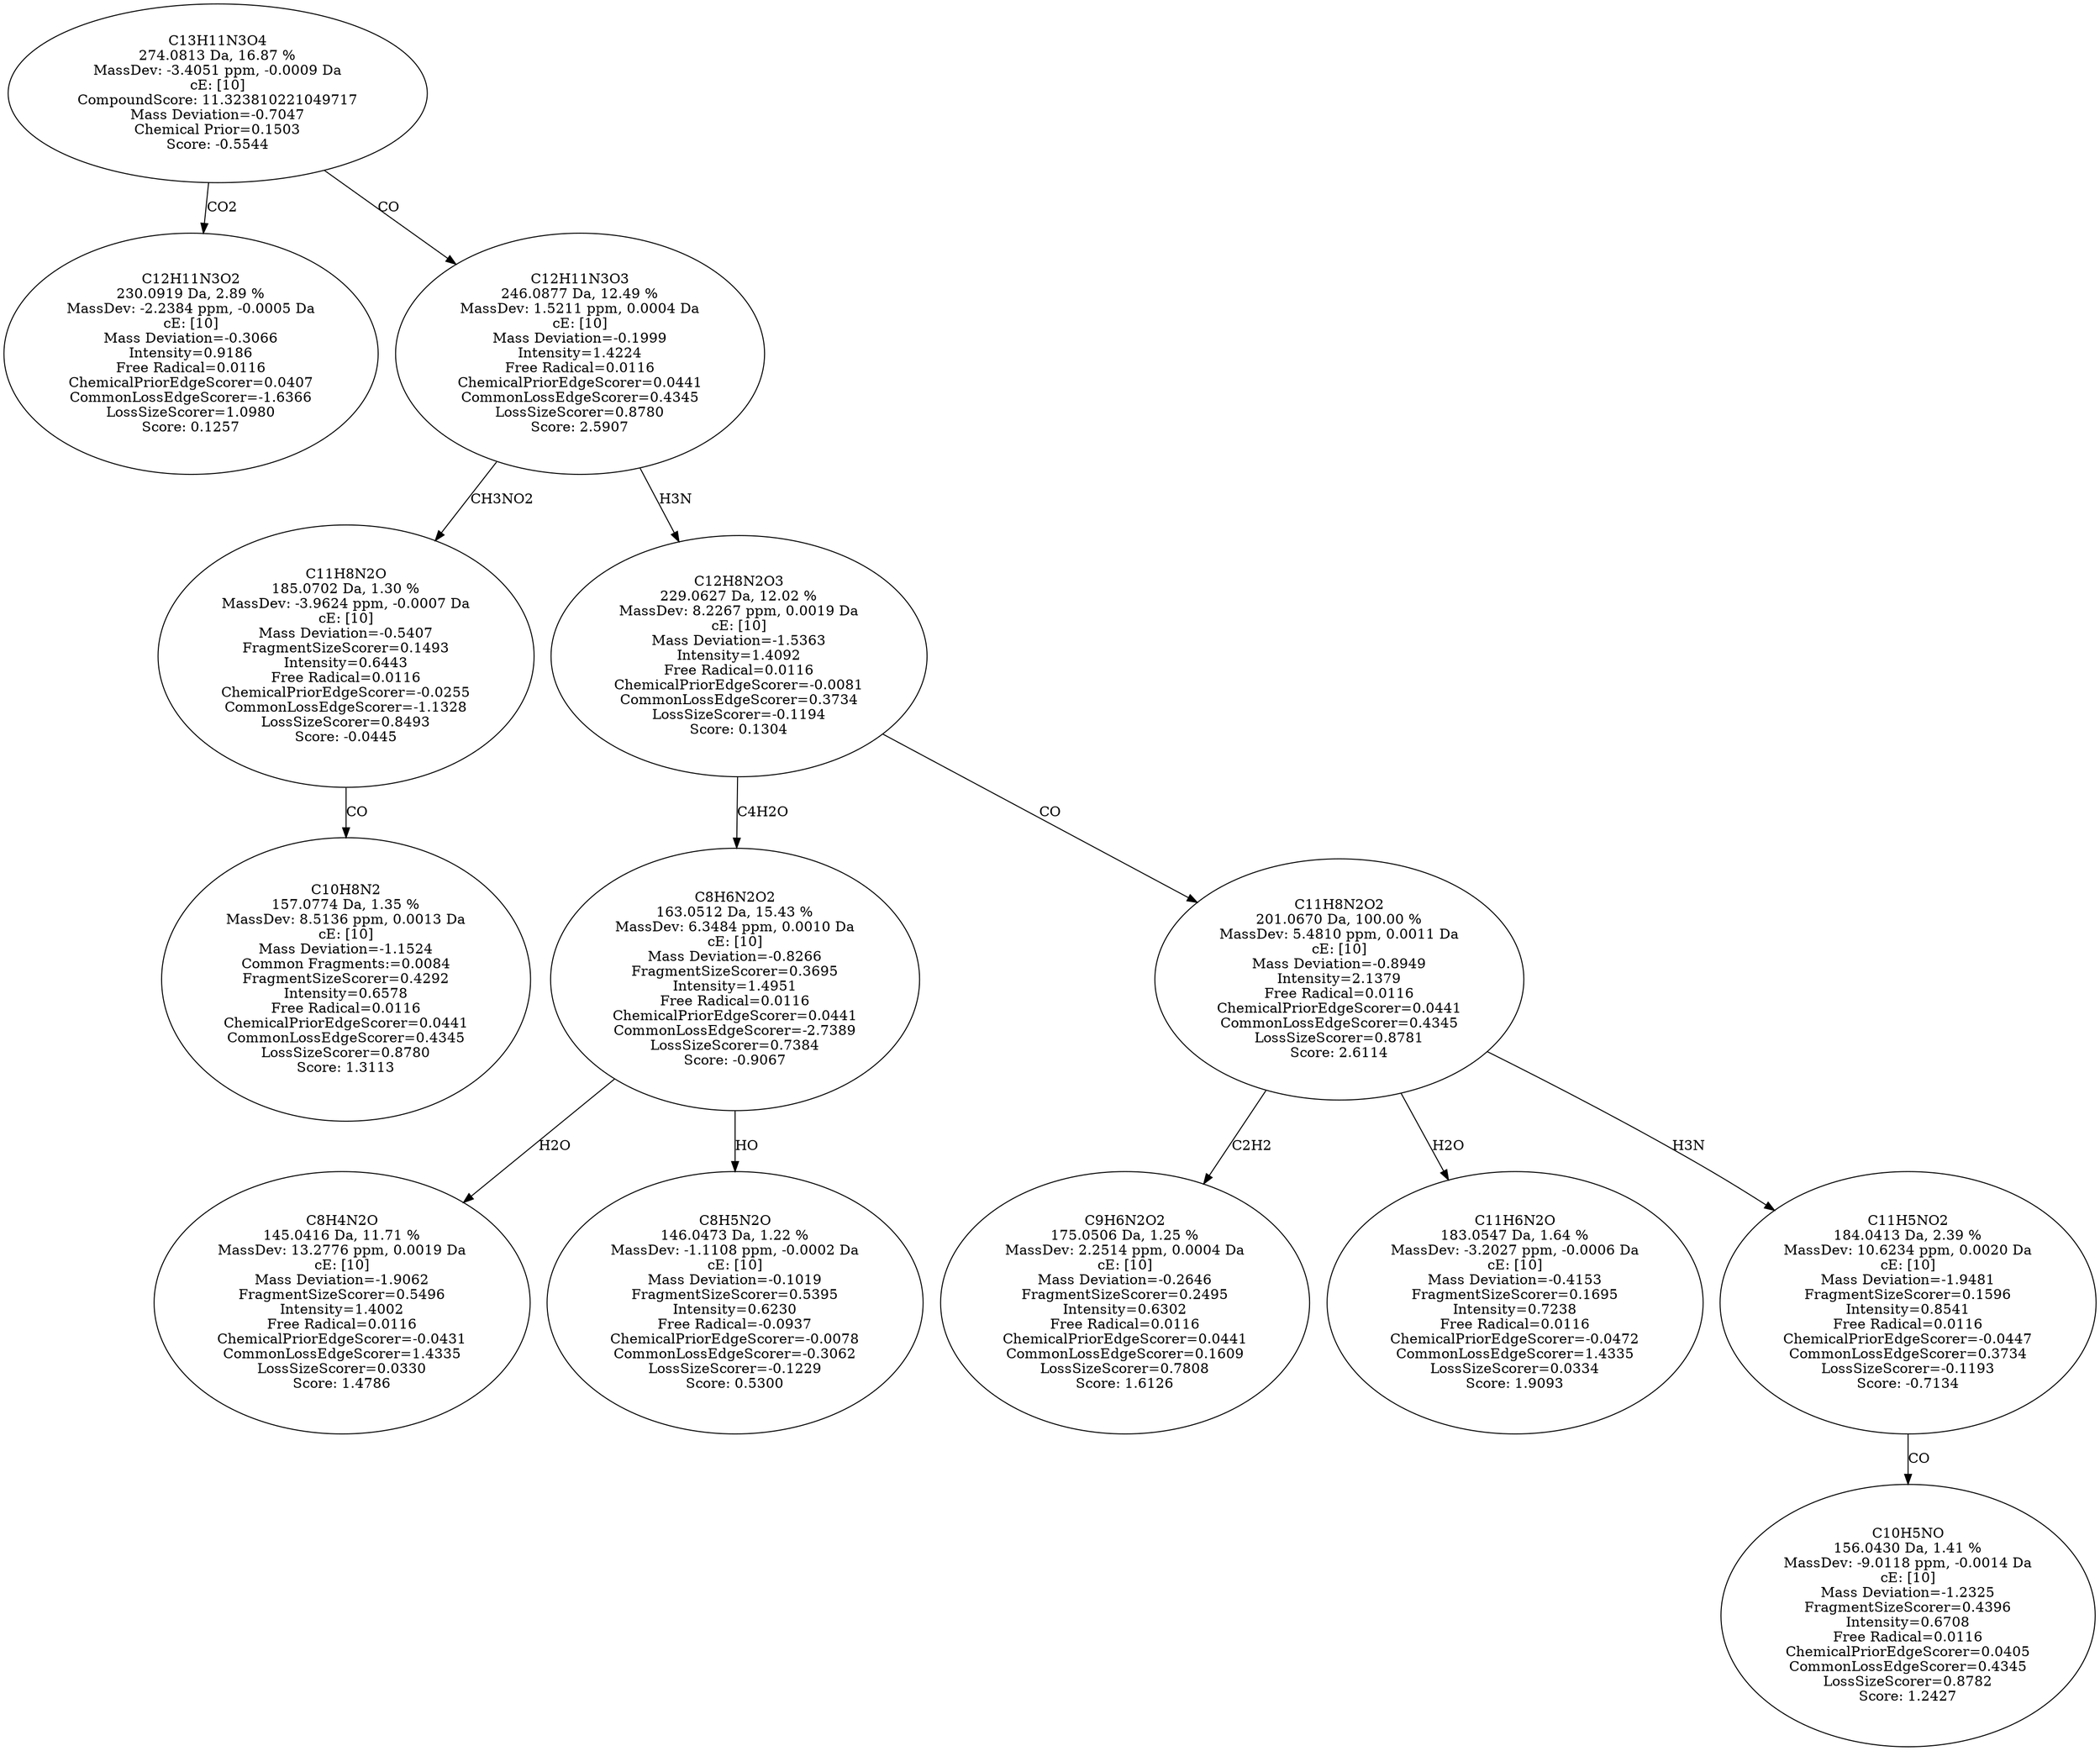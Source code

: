 strict digraph {
v1 [label="C12H11N3O2\n230.0919 Da, 2.89 %\nMassDev: -2.2384 ppm, -0.0005 Da\ncE: [10]\nMass Deviation=-0.3066\nIntensity=0.9186\nFree Radical=0.0116\nChemicalPriorEdgeScorer=0.0407\nCommonLossEdgeScorer=-1.6366\nLossSizeScorer=1.0980\nScore: 0.1257"];
v2 [label="C10H8N2\n157.0774 Da, 1.35 %\nMassDev: 8.5136 ppm, 0.0013 Da\ncE: [10]\nMass Deviation=-1.1524\nCommon Fragments:=0.0084\nFragmentSizeScorer=0.4292\nIntensity=0.6578\nFree Radical=0.0116\nChemicalPriorEdgeScorer=0.0441\nCommonLossEdgeScorer=0.4345\nLossSizeScorer=0.8780\nScore: 1.3113"];
v3 [label="C11H8N2O\n185.0702 Da, 1.30 %\nMassDev: -3.9624 ppm, -0.0007 Da\ncE: [10]\nMass Deviation=-0.5407\nFragmentSizeScorer=0.1493\nIntensity=0.6443\nFree Radical=0.0116\nChemicalPriorEdgeScorer=-0.0255\nCommonLossEdgeScorer=-1.1328\nLossSizeScorer=0.8493\nScore: -0.0445"];
v4 [label="C8H4N2O\n145.0416 Da, 11.71 %\nMassDev: 13.2776 ppm, 0.0019 Da\ncE: [10]\nMass Deviation=-1.9062\nFragmentSizeScorer=0.5496\nIntensity=1.4002\nFree Radical=0.0116\nChemicalPriorEdgeScorer=-0.0431\nCommonLossEdgeScorer=1.4335\nLossSizeScorer=0.0330\nScore: 1.4786"];
v5 [label="C8H5N2O\n146.0473 Da, 1.22 %\nMassDev: -1.1108 ppm, -0.0002 Da\ncE: [10]\nMass Deviation=-0.1019\nFragmentSizeScorer=0.5395\nIntensity=0.6230\nFree Radical=-0.0937\nChemicalPriorEdgeScorer=-0.0078\nCommonLossEdgeScorer=-0.3062\nLossSizeScorer=-0.1229\nScore: 0.5300"];
v6 [label="C8H6N2O2\n163.0512 Da, 15.43 %\nMassDev: 6.3484 ppm, 0.0010 Da\ncE: [10]\nMass Deviation=-0.8266\nFragmentSizeScorer=0.3695\nIntensity=1.4951\nFree Radical=0.0116\nChemicalPriorEdgeScorer=0.0441\nCommonLossEdgeScorer=-2.7389\nLossSizeScorer=0.7384\nScore: -0.9067"];
v7 [label="C9H6N2O2\n175.0506 Da, 1.25 %\nMassDev: 2.2514 ppm, 0.0004 Da\ncE: [10]\nMass Deviation=-0.2646\nFragmentSizeScorer=0.2495\nIntensity=0.6302\nFree Radical=0.0116\nChemicalPriorEdgeScorer=0.0441\nCommonLossEdgeScorer=0.1609\nLossSizeScorer=0.7808\nScore: 1.6126"];
v8 [label="C11H6N2O\n183.0547 Da, 1.64 %\nMassDev: -3.2027 ppm, -0.0006 Da\ncE: [10]\nMass Deviation=-0.4153\nFragmentSizeScorer=0.1695\nIntensity=0.7238\nFree Radical=0.0116\nChemicalPriorEdgeScorer=-0.0472\nCommonLossEdgeScorer=1.4335\nLossSizeScorer=0.0334\nScore: 1.9093"];
v9 [label="C10H5NO\n156.0430 Da, 1.41 %\nMassDev: -9.0118 ppm, -0.0014 Da\ncE: [10]\nMass Deviation=-1.2325\nFragmentSizeScorer=0.4396\nIntensity=0.6708\nFree Radical=0.0116\nChemicalPriorEdgeScorer=0.0405\nCommonLossEdgeScorer=0.4345\nLossSizeScorer=0.8782\nScore: 1.2427"];
v10 [label="C11H5NO2\n184.0413 Da, 2.39 %\nMassDev: 10.6234 ppm, 0.0020 Da\ncE: [10]\nMass Deviation=-1.9481\nFragmentSizeScorer=0.1596\nIntensity=0.8541\nFree Radical=0.0116\nChemicalPriorEdgeScorer=-0.0447\nCommonLossEdgeScorer=0.3734\nLossSizeScorer=-0.1193\nScore: -0.7134"];
v11 [label="C11H8N2O2\n201.0670 Da, 100.00 %\nMassDev: 5.4810 ppm, 0.0011 Da\ncE: [10]\nMass Deviation=-0.8949\nIntensity=2.1379\nFree Radical=0.0116\nChemicalPriorEdgeScorer=0.0441\nCommonLossEdgeScorer=0.4345\nLossSizeScorer=0.8781\nScore: 2.6114"];
v12 [label="C12H8N2O3\n229.0627 Da, 12.02 %\nMassDev: 8.2267 ppm, 0.0019 Da\ncE: [10]\nMass Deviation=-1.5363\nIntensity=1.4092\nFree Radical=0.0116\nChemicalPriorEdgeScorer=-0.0081\nCommonLossEdgeScorer=0.3734\nLossSizeScorer=-0.1194\nScore: 0.1304"];
v13 [label="C12H11N3O3\n246.0877 Da, 12.49 %\nMassDev: 1.5211 ppm, 0.0004 Da\ncE: [10]\nMass Deviation=-0.1999\nIntensity=1.4224\nFree Radical=0.0116\nChemicalPriorEdgeScorer=0.0441\nCommonLossEdgeScorer=0.4345\nLossSizeScorer=0.8780\nScore: 2.5907"];
v14 [label="C13H11N3O4\n274.0813 Da, 16.87 %\nMassDev: -3.4051 ppm, -0.0009 Da\ncE: [10]\nCompoundScore: 11.323810221049717\nMass Deviation=-0.7047\nChemical Prior=0.1503\nScore: -0.5544"];
v14 -> v1 [label="CO2"];
v3 -> v2 [label="CO"];
v13 -> v3 [label="CH3NO2"];
v6 -> v4 [label="H2O"];
v6 -> v5 [label="HO"];
v12 -> v6 [label="C4H2O"];
v11 -> v7 [label="C2H2"];
v11 -> v8 [label="H2O"];
v10 -> v9 [label="CO"];
v11 -> v10 [label="H3N"];
v12 -> v11 [label="CO"];
v13 -> v12 [label="H3N"];
v14 -> v13 [label="CO"];
}